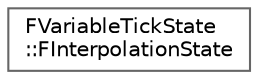digraph "Graphical Class Hierarchy"
{
 // INTERACTIVE_SVG=YES
 // LATEX_PDF_SIZE
  bgcolor="transparent";
  edge [fontname=Helvetica,fontsize=10,labelfontname=Helvetica,labelfontsize=10];
  node [fontname=Helvetica,fontsize=10,shape=box,height=0.2,width=0.4];
  rankdir="LR";
  Node0 [id="Node000000",label="FVariableTickState\l::FInterpolationState",height=0.2,width=0.4,color="grey40", fillcolor="white", style="filled",URL="$df/d9f/structFVariableTickState_1_1FInterpolationState.html",tooltip=" "];
}
